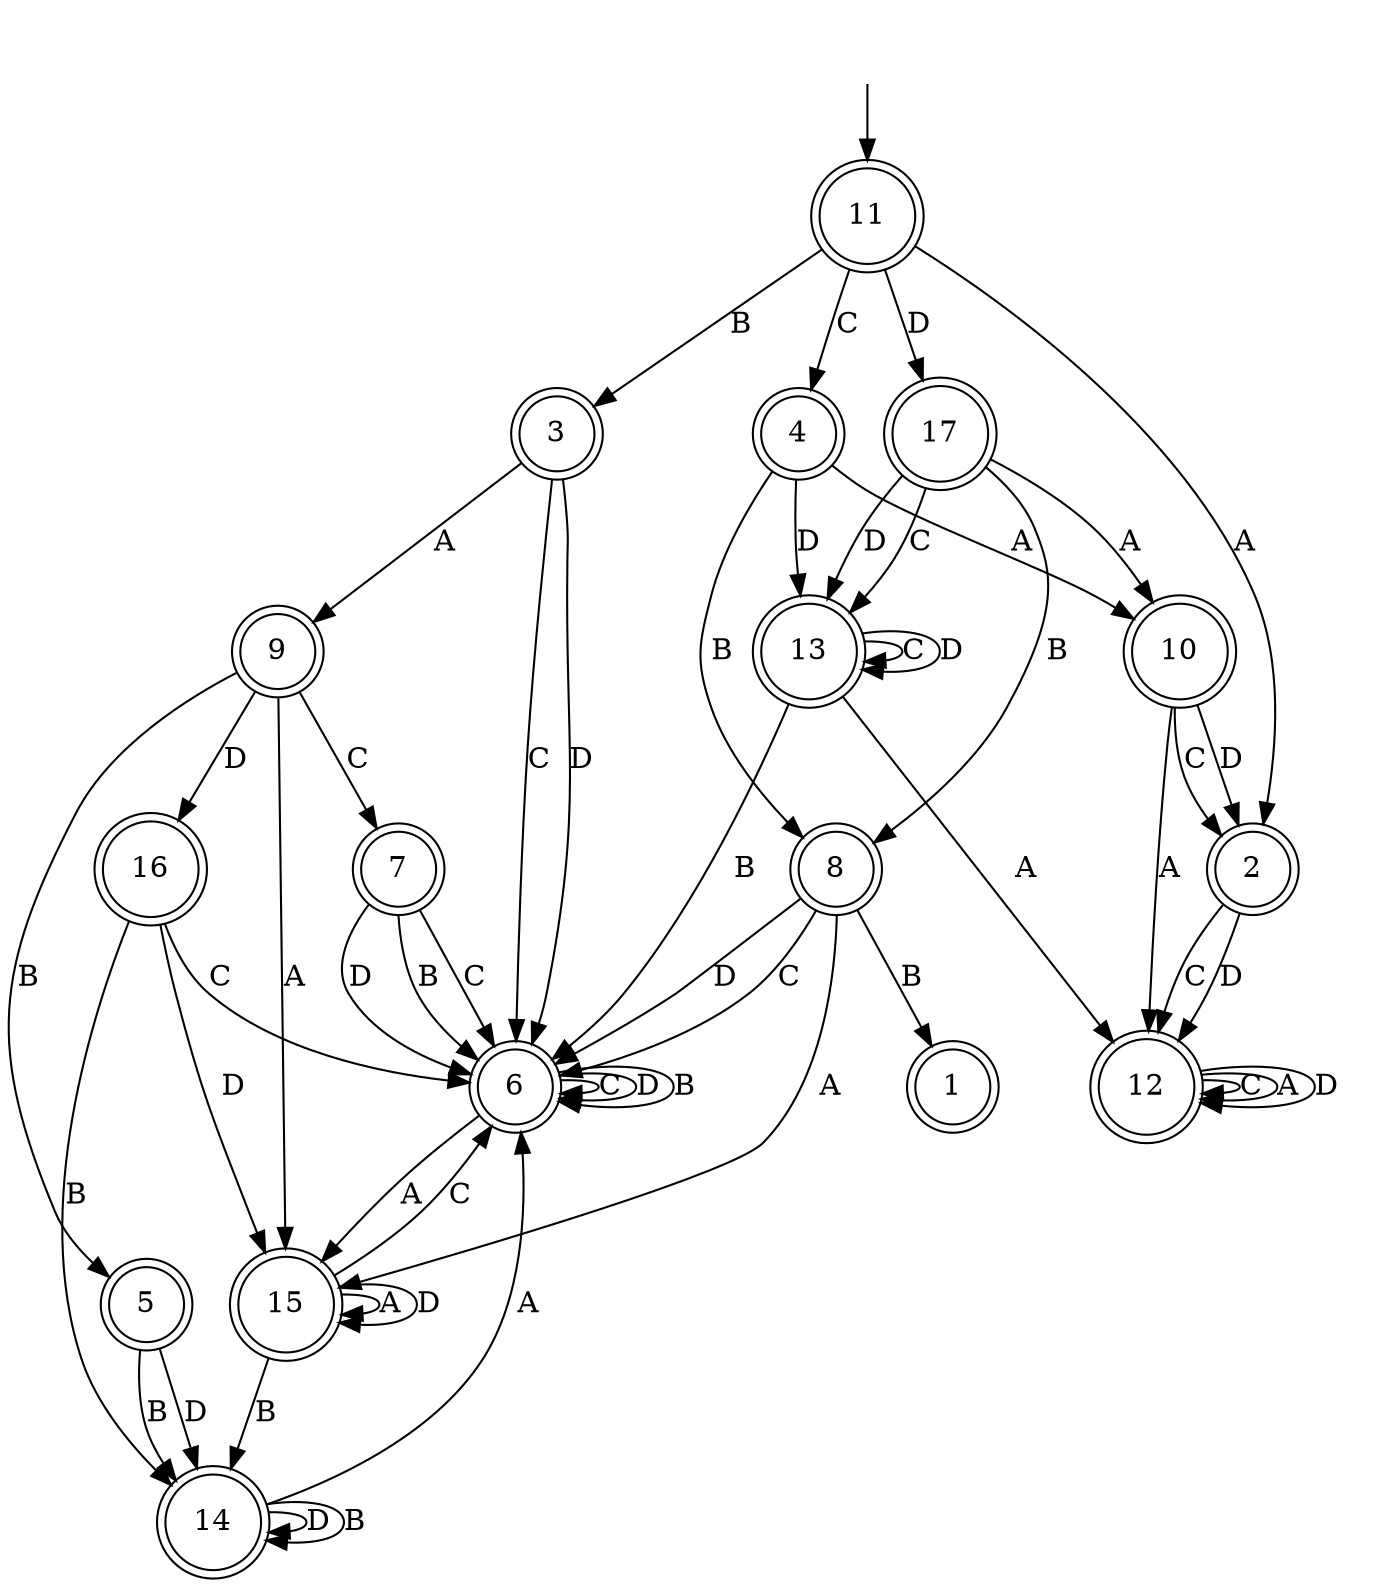 digraph "6_all_except_m" {
1 [label="1", shape=doublecircle];
2 [label="2", shape=doublecircle];
3 [label="3", shape=doublecircle];
4 [label="4", shape=doublecircle];
5 [label="5", shape=doublecircle];
6 [label="6", shape=doublecircle];
7 [label="7", shape=doublecircle];
8 [label="8", shape=doublecircle];
9 [label="9", shape=doublecircle];
10 [label="10", shape=doublecircle];
11 [label="11", shape=doublecircle];
12 [label="12", shape=doublecircle];
13 [label="13", shape=doublecircle];
14 [label="14", shape=doublecircle];
15 [label="15", shape=doublecircle];
16 [label="16", shape=doublecircle];
17 [label="17", shape=doublecircle];
2 -> 12  [label="C"];
2 -> 12  [label="D"];
3 -> 6  [label="C"];
3 -> 9  [label="A"];
3 -> 6  [label="D"];
4 -> 10  [label="A"];
4 -> 13  [label="D"];
4 -> 8  [label="B"];
5 -> 14  [label="D"];
5 -> 14  [label="B"];
6 -> 6  [label="C"];
6 -> 15  [label="A"];
6 -> 6  [label="D"];
6 -> 6  [label="B"];
7 -> 6  [label="C"];
7 -> 6  [label="D"];
7 -> 6  [label="B"];
8 -> 6  [label="C"];
8 -> 15  [label="A"];
8 -> 6  [label="D"];
8 -> 1  [label="B"];
9 -> 7  [label="C"];
9 -> 15  [label="A"];
9 -> 16  [label="D"];
9 -> 5  [label="B"];
10 -> 2  [label="C"];
10 -> 12  [label="A"];
10 -> 2  [label="D"];
11 -> 4  [label="C"];
11 -> 2  [label="A"];
11 -> 17  [label="D"];
11 -> 3  [label="B"];
12 -> 12  [label="C"];
12 -> 12  [label="A"];
12 -> 12  [label="D"];
13 -> 13  [label="C"];
13 -> 12  [label="A"];
13 -> 13  [label="D"];
13 -> 6  [label="B"];
14 -> 6  [label="A"];
14 -> 14  [label="D"];
14 -> 14  [label="B"];
15 -> 6  [label="C"];
15 -> 15  [label="A"];
15 -> 15  [label="D"];
15 -> 14  [label="B"];
16 -> 6  [label="C"];
16 -> 15  [label="D"];
16 -> 14  [label="B"];
17 -> 13  [label="C"];
17 -> 10  [label="A"];
17 -> 13  [label="D"];
17 -> 8  [label="B"];
__start0 [label="", shape=none];
__start0 -> 11  [label=""];
}
